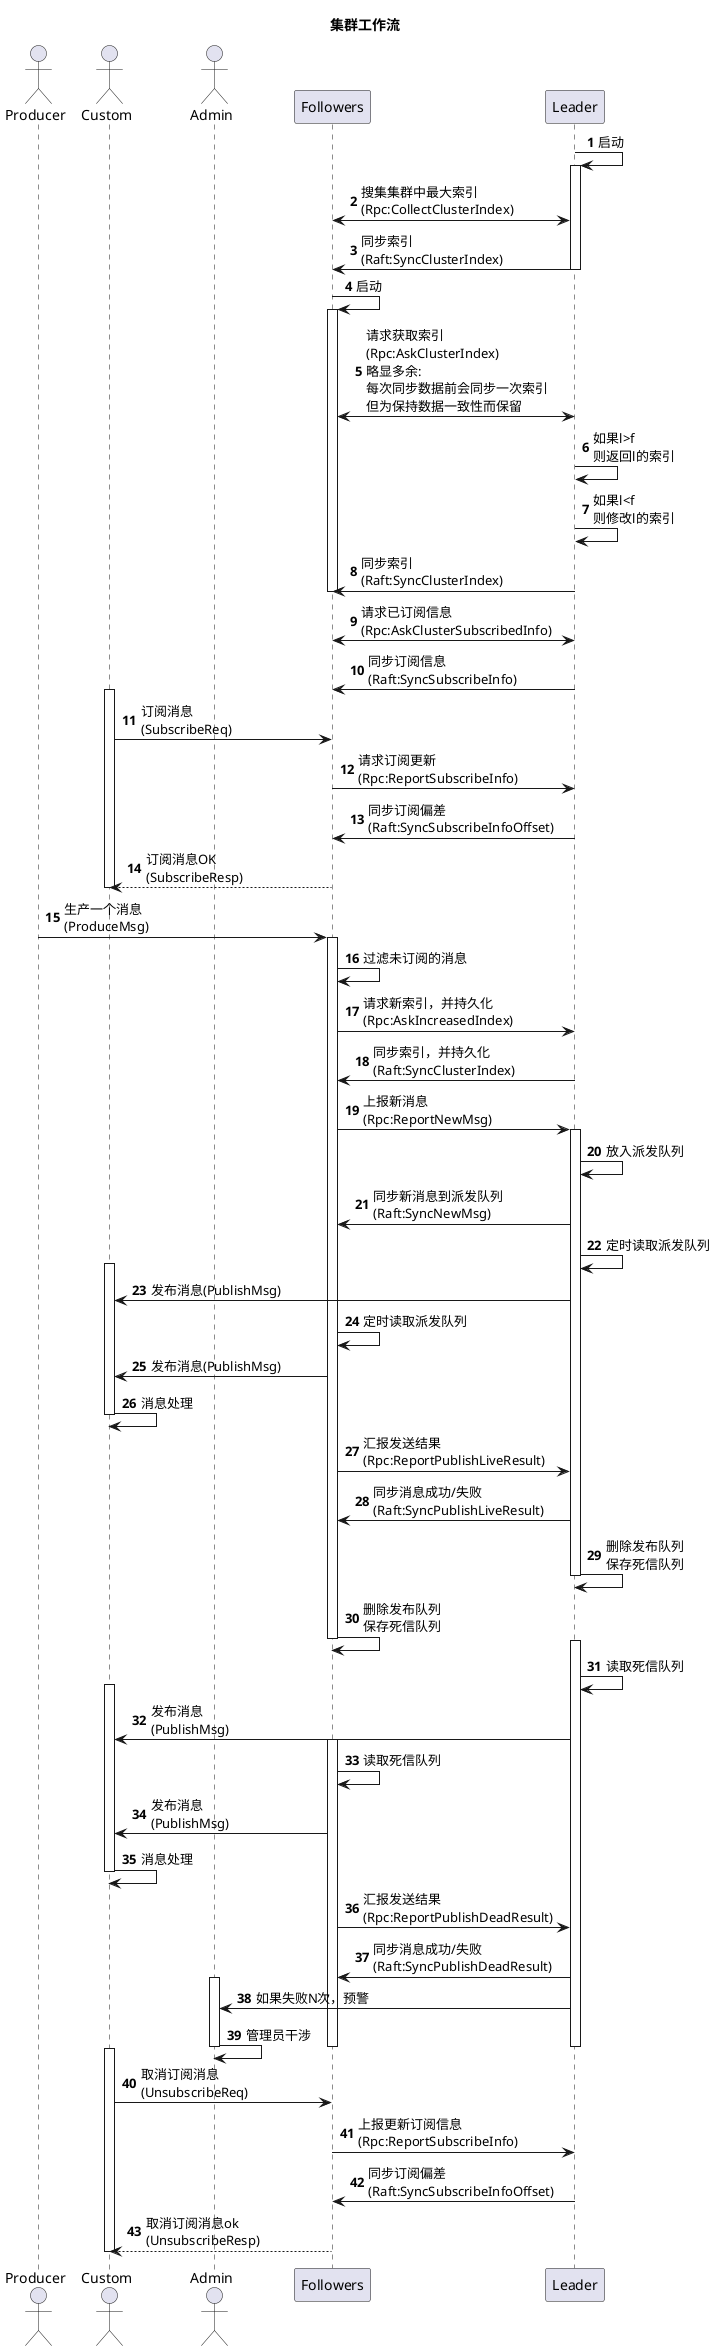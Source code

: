 @startuml
title 集群工作流
actor Producer as ca
actor Custom as cb
actor Admin as m
participant Followers as f
participant Leader as l

autonumber
l -> l: 启动
activate l
l <-> f: 搜集集群中最大索引\n(Rpc:CollectClusterIndex)
l -> f: 同步索引\n(Raft:SyncClusterIndex)
deactivate l

f -> f: 启动
activate f
f <-> l: 请求获取索引\n(Rpc:AskClusterIndex)\n略显多余:\n每次同步数据前会同步一次索引\n但为保持数据一致性而保留
l -> l: 如果l>f\n则返回l的索引
l -> l: 如果l<f\n则修改l的索引
l -> f: 同步索引\n(Raft:SyncClusterIndex)
deactivate f

f <-> l: 请求已订阅信息\n(Rpc:AskClusterSubscribedInfo)
l -> f: 同步订阅信息\n(Raft:SyncSubscribeInfo)
activate cb
cb -> f: 订阅消息\n(SubscribeReq)
f ->l: 请求订阅更新\n(Rpc:ReportSubscribeInfo)
f <- l: 同步订阅偏差\n(Raft:SyncSubscribeInfoOffset)
f --> cb: 订阅消息OK\n(SubscribeResp)
deactivate cb

ca -> f: 生产一个消息\n(ProduceMsg)
activate f
f -> f: 过滤未订阅的消息
f -> l: 请求新索引，并持久化\n(Rpc:AskIncreasedIndex)
l -> f: 同步索引，并持久化\n(Raft:SyncClusterIndex)
f -> l: 上报新消息\n(Rpc:ReportNewMsg)
activate l
l -> l: 放入派发队列
l -> f: 同步新消息到派发队列\n(Raft:SyncNewMsg)
l -> l: 定时读取派发队列
activate cb
l -> cb: 发布消息(PublishMsg)
f -> f: 定时读取派发队列
f -> cb: 发布消息(PublishMsg)
cb -> cb: 消息处理
deactivate cb
f -> l: 汇报发送结果\n(Rpc:ReportPublishLiveResult)
f <- l: 同步消息成功/失败\n(Raft:SyncPublishLiveResult)
l -> l: 删除发布队列\n保存死信队列
deactivate l
f -> f: 删除发布队列\n保存死信队列
deactivate f

activate l
l -> l: 读取死信队列
activate cb
l -> cb: 发布消息\n(PublishMsg)
activate f
f -> f: 读取死信队列
f -> cb: 发布消息\n(PublishMsg)
cb -> cb: 消息处理
deactivate cb
f -> l: 汇报发送结果\n(Rpc:ReportPublishDeadResult)
f <- l: 同步消息成功/失败\n(Raft:SyncPublishDeadResult)
activate m
l -> m: 如果失败N次，预警
m -> m: 管理员干涉
deactivate m
deactivate l
deactivate f

activate cb
cb -> f: 取消订阅消息\n(UnsubscribeReq)
f -> l: 上报更新订阅信息\n(Rpc:ReportSubscribeInfo)
f <- l: 同步订阅偏差\n(Raft:SyncSubscribeInfoOffset)
f --> cb: 取消订阅消息ok\n(UnsubscribeResp)
deactivate cb

@enduml